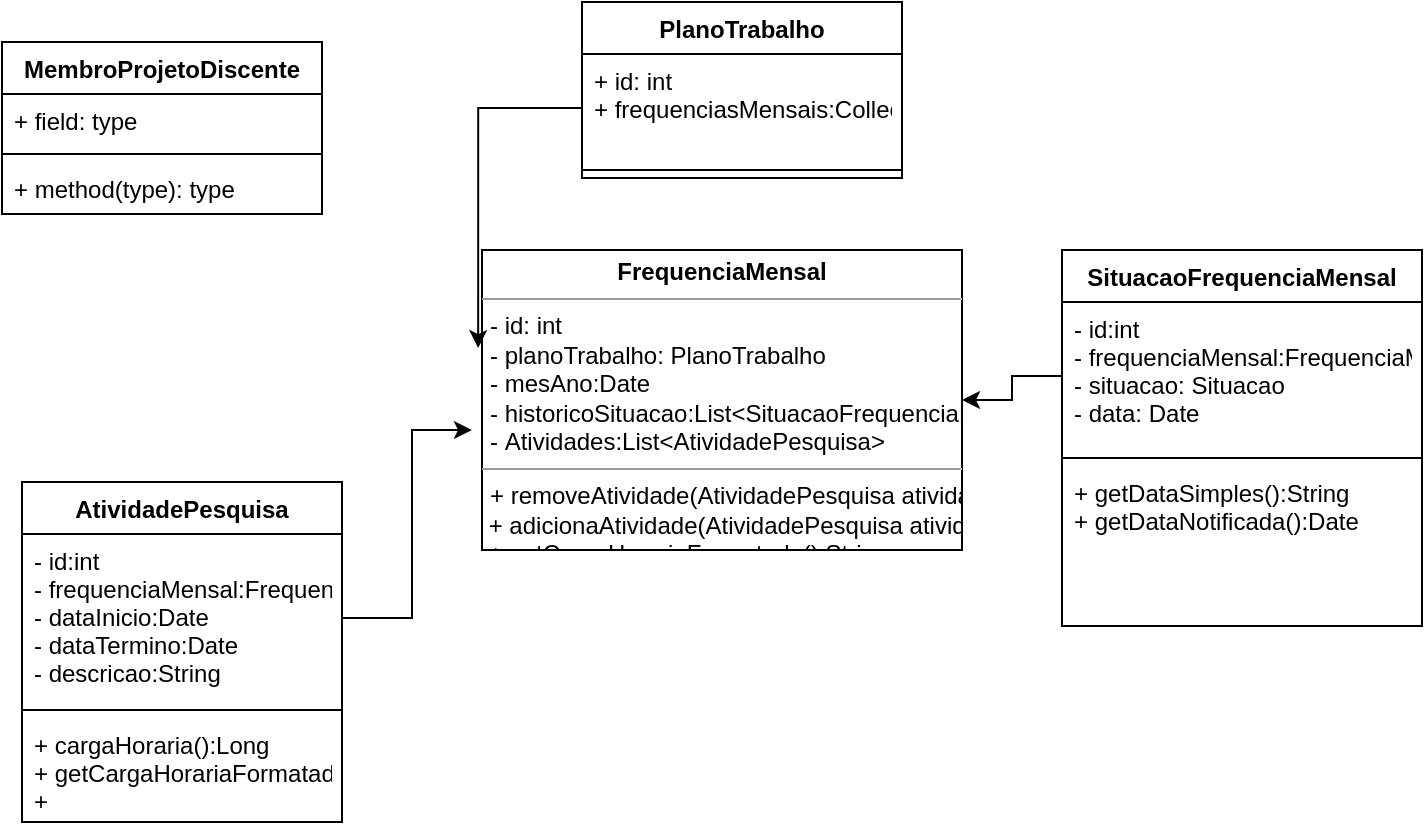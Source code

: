 <mxfile version="20.0.1" type="github">
  <diagram id="C5RBs43oDa-KdzZeNtuy" name="Page-1">
    <mxGraphModel dx="1935" dy="1696" grid="1" gridSize="10" guides="1" tooltips="1" connect="1" arrows="1" fold="1" page="1" pageScale="1" pageWidth="827" pageHeight="1169" math="0" shadow="0">
      <root>
        <mxCell id="WIyWlLk6GJQsqaUBKTNV-0" />
        <mxCell id="WIyWlLk6GJQsqaUBKTNV-1" parent="WIyWlLk6GJQsqaUBKTNV-0" />
        <mxCell id="UL5XW_X2hr35cnpbsUzt-4" value="&lt;p style=&quot;margin:0px;margin-top:4px;text-align:center;&quot;&gt;&lt;b&gt;FrequenciaMensal&lt;/b&gt;&lt;/p&gt;&lt;hr size=&quot;1&quot;&gt;&lt;p style=&quot;margin:0px;margin-left:4px;&quot;&gt;- id: int&lt;/p&gt;&lt;p style=&quot;margin:0px;margin-left:4px;&quot;&gt;- planoTrabalho: PlanoTrabalho&lt;/p&gt;&lt;p style=&quot;margin:0px;margin-left:4px;&quot;&gt;- mesAno:Date&lt;/p&gt;&lt;p style=&quot;margin:0px;margin-left:4px;&quot;&gt;- historicoSituacao:List&amp;lt;SituacaoFrequenciaMensal&amp;gt;&lt;/p&gt;&lt;p style=&quot;margin:0px;margin-left:4px;&quot;&gt;-&amp;nbsp;&lt;span style=&quot;background-color: initial;&quot;&gt;Atividades:List&amp;lt;AtividadePesquisa&amp;gt;&lt;/span&gt;&lt;/p&gt;&lt;hr size=&quot;1&quot;&gt;&lt;p style=&quot;margin:0px;margin-left:4px;&quot;&gt;&lt;span style=&quot;background-color: initial;&quot;&gt;+ removeAtividade(AtividadePesquisa atividade):void&lt;/span&gt;&lt;br&gt;&lt;/p&gt;&amp;nbsp;+ adicionaAtividade(AtividadePesquisa atividade):void&lt;br&gt;&amp;nbsp;+&amp;nbsp;getCargaHorariaFormatada():String&lt;br&gt;&amp;nbsp;+&amp;nbsp;cargaHorariaTotal():Long&lt;br&gt;&amp;nbsp;+&amp;nbsp;chExigidaEmMs():Long&lt;br&gt;&amp;nbsp;+&amp;nbsp;chExigidaEmHoras():int&lt;br&gt;&amp;nbsp;+&amp;nbsp;getCargaHorariaRestanteFormatada():String&lt;br&gt;&amp;nbsp;+ adicionaSituacao(Situacao situacao):void&lt;br&gt;&amp;nbsp;+&amp;nbsp;getSituacaoAtual():String&lt;br&gt;&lt;span style=&quot;background-color: initial;&quot;&gt;&amp;nbsp;+ getSituacao():Situacao&lt;br&gt;&amp;nbsp;+ situacaoFrequenciaMaisRecente(Situacao situacao):SituacaoFrequenciaMensal&lt;br&gt;&amp;nbsp;+&amp;nbsp;&amp;nbsp;getEnviada():&lt;/span&gt;SituacaoFrequenciaMensal&lt;br&gt;&lt;span style=&quot;background-color: initial;&quot;&gt;&amp;nbsp;+&amp;nbsp;&amp;nbsp;getRecusa():&lt;/span&gt;SituacaoFrequenciaMensal&lt;br&gt;&lt;span style=&quot;background-color: initial;&quot;&gt;&amp;nbsp;+&amp;nbsp;&amp;nbsp;getHomologada():&lt;/span&gt;SituacaoFrequenciaMensal&lt;br&gt;&lt;span style=&quot;background-color: initial;&quot;&gt;&amp;nbsp;+&amp;nbsp;&amp;nbsp;getPreenchendo():&lt;/span&gt;SituacaoFrequenciaMensal&lt;br&gt;&lt;span style=&quot;background-color: initial;&quot;&gt;&amp;nbsp;+&amp;nbsp;&amp;nbsp;getNotificada():&lt;/span&gt;SituacaoFrequenciaMensal&lt;br&gt;&lt;span style=&quot;background-color: initial;&quot;&gt;&amp;nbsp;+ getSituacaoFrequencia():SituacaoFrequenciaMensal&lt;br&gt;&amp;nbsp;+ getEnvioFrequencia():Boolean&lt;br&gt;&amp;nbsp;+ cargaHorariaEmHoras():long&lt;br&gt;&amp;nbsp;+ getDataFormatada():String&lt;br&gt;&amp;nbsp;+ getMesAnoFormatado():String&lt;br&gt;&amp;nbsp;+ setDataFormatada(String dataFormatada):void&lt;br&gt;&amp;nbsp;+ getPodeExcluir(): Boolean&lt;br&gt;&amp;nbsp;+ getPodeCriar(): Boolean&lt;br&gt;&amp;nbsp;+ podePersistirNotificacao():Boolean&lt;br&gt;&lt;br&gt;&amp;nbsp;&lt;/span&gt;&lt;br&gt;&lt;p style=&quot;margin:0px;margin-left:4px;&quot;&gt;&lt;br&gt;&lt;/p&gt;" style="verticalAlign=top;align=left;overflow=fill;fontSize=12;fontFamily=Helvetica;html=1;" parent="WIyWlLk6GJQsqaUBKTNV-1" vertex="1">
          <mxGeometry x="10" y="-276" width="240" height="150" as="geometry" />
        </mxCell>
        <mxCell id="UL5XW_X2hr35cnpbsUzt-7" value="PlanoTrabalho" style="swimlane;fontStyle=1;align=center;verticalAlign=top;childLayout=stackLayout;horizontal=1;startSize=26;horizontalStack=0;resizeParent=1;resizeParentMax=0;resizeLast=0;collapsible=1;marginBottom=0;" parent="WIyWlLk6GJQsqaUBKTNV-1" vertex="1">
          <mxGeometry x="60" y="-400" width="160" height="88" as="geometry" />
        </mxCell>
        <mxCell id="UL5XW_X2hr35cnpbsUzt-8" value="+ id: int&#xa;+ frequenciasMensais:Collection&lt;FrequenciaMensal&gt;" style="text;strokeColor=none;fillColor=none;align=left;verticalAlign=top;spacingLeft=4;spacingRight=4;overflow=hidden;rotatable=0;points=[[0,0.5],[1,0.5]];portConstraint=eastwest;" parent="UL5XW_X2hr35cnpbsUzt-7" vertex="1">
          <mxGeometry y="26" width="160" height="54" as="geometry" />
        </mxCell>
        <mxCell id="UL5XW_X2hr35cnpbsUzt-9" value="" style="line;strokeWidth=1;fillColor=none;align=left;verticalAlign=middle;spacingTop=-1;spacingLeft=3;spacingRight=3;rotatable=0;labelPosition=right;points=[];portConstraint=eastwest;" parent="UL5XW_X2hr35cnpbsUzt-7" vertex="1">
          <mxGeometry y="80" width="160" height="8" as="geometry" />
        </mxCell>
        <mxCell id="UL5XW_X2hr35cnpbsUzt-12" style="edgeStyle=orthogonalEdgeStyle;rounded=0;orthogonalLoop=1;jettySize=auto;html=1;entryX=-0.008;entryY=0.327;entryDx=0;entryDy=0;entryPerimeter=0;" parent="WIyWlLk6GJQsqaUBKTNV-1" source="UL5XW_X2hr35cnpbsUzt-8" target="UL5XW_X2hr35cnpbsUzt-4" edge="1">
          <mxGeometry relative="1" as="geometry" />
        </mxCell>
        <mxCell id="UL5XW_X2hr35cnpbsUzt-20" value="SituacaoFrequenciaMensal" style="swimlane;fontStyle=1;align=center;verticalAlign=top;childLayout=stackLayout;horizontal=1;startSize=26;horizontalStack=0;resizeParent=1;resizeParentMax=0;resizeLast=0;collapsible=1;marginBottom=0;" parent="WIyWlLk6GJQsqaUBKTNV-1" vertex="1">
          <mxGeometry x="300" y="-276" width="180" height="188" as="geometry" />
        </mxCell>
        <mxCell id="UL5XW_X2hr35cnpbsUzt-21" value="- id:int&#xa;- frequenciaMensal:FrequenciaMensal&#xa;- situacao: Situacao&#xa;- data: Date" style="text;strokeColor=none;fillColor=none;align=left;verticalAlign=top;spacingLeft=4;spacingRight=4;overflow=hidden;rotatable=0;points=[[0,0.5],[1,0.5]];portConstraint=eastwest;" parent="UL5XW_X2hr35cnpbsUzt-20" vertex="1">
          <mxGeometry y="26" width="180" height="74" as="geometry" />
        </mxCell>
        <mxCell id="UL5XW_X2hr35cnpbsUzt-22" value="" style="line;strokeWidth=1;fillColor=none;align=left;verticalAlign=middle;spacingTop=-1;spacingLeft=3;spacingRight=3;rotatable=0;labelPosition=right;points=[];portConstraint=eastwest;" parent="UL5XW_X2hr35cnpbsUzt-20" vertex="1">
          <mxGeometry y="100" width="180" height="8" as="geometry" />
        </mxCell>
        <mxCell id="UL5XW_X2hr35cnpbsUzt-23" value="+ getDataSimples():String&#xa;+ getDataNotificada():Date&#xa;" style="text;strokeColor=none;fillColor=none;align=left;verticalAlign=top;spacingLeft=4;spacingRight=4;overflow=hidden;rotatable=0;points=[[0,0.5],[1,0.5]];portConstraint=eastwest;" parent="UL5XW_X2hr35cnpbsUzt-20" vertex="1">
          <mxGeometry y="108" width="180" height="80" as="geometry" />
        </mxCell>
        <mxCell id="UL5XW_X2hr35cnpbsUzt-24" style="edgeStyle=orthogonalEdgeStyle;rounded=0;orthogonalLoop=1;jettySize=auto;html=1;exitX=0;exitY=0.5;exitDx=0;exitDy=0;entryX=1;entryY=0.5;entryDx=0;entryDy=0;" parent="WIyWlLk6GJQsqaUBKTNV-1" source="UL5XW_X2hr35cnpbsUzt-21" target="UL5XW_X2hr35cnpbsUzt-4" edge="1">
          <mxGeometry relative="1" as="geometry" />
        </mxCell>
        <mxCell id="UL5XW_X2hr35cnpbsUzt-25" value="AtividadePesquisa" style="swimlane;fontStyle=1;align=center;verticalAlign=top;childLayout=stackLayout;horizontal=1;startSize=26;horizontalStack=0;resizeParent=1;resizeParentMax=0;resizeLast=0;collapsible=1;marginBottom=0;" parent="WIyWlLk6GJQsqaUBKTNV-1" vertex="1">
          <mxGeometry x="-220" y="-160" width="160" height="170" as="geometry" />
        </mxCell>
        <mxCell id="UL5XW_X2hr35cnpbsUzt-26" value="- id:int&#xa;- frequenciaMensal:FrequenciaMensal&#xa;- dataInicio:Date&#xa;- dataTermino:Date&#xa;- descricao:String" style="text;strokeColor=none;fillColor=none;align=left;verticalAlign=top;spacingLeft=4;spacingRight=4;overflow=hidden;rotatable=0;points=[[0,0.5],[1,0.5]];portConstraint=eastwest;" parent="UL5XW_X2hr35cnpbsUzt-25" vertex="1">
          <mxGeometry y="26" width="160" height="84" as="geometry" />
        </mxCell>
        <mxCell id="UL5XW_X2hr35cnpbsUzt-27" value="" style="line;strokeWidth=1;fillColor=none;align=left;verticalAlign=middle;spacingTop=-1;spacingLeft=3;spacingRight=3;rotatable=0;labelPosition=right;points=[];portConstraint=eastwest;" parent="UL5XW_X2hr35cnpbsUzt-25" vertex="1">
          <mxGeometry y="110" width="160" height="8" as="geometry" />
        </mxCell>
        <mxCell id="UL5XW_X2hr35cnpbsUzt-28" value="+ cargaHoraria():Long&#xa;+ getCargaHorariaFormatada():String&#xa;+ " style="text;strokeColor=none;fillColor=none;align=left;verticalAlign=top;spacingLeft=4;spacingRight=4;overflow=hidden;rotatable=0;points=[[0,0.5],[1,0.5]];portConstraint=eastwest;" parent="UL5XW_X2hr35cnpbsUzt-25" vertex="1">
          <mxGeometry y="118" width="160" height="52" as="geometry" />
        </mxCell>
        <mxCell id="Nl6ChfUlr1yjLetSRzaM-1" style="edgeStyle=orthogonalEdgeStyle;rounded=0;orthogonalLoop=1;jettySize=auto;html=1;entryX=-0.021;entryY=0.6;entryDx=0;entryDy=0;entryPerimeter=0;" edge="1" parent="WIyWlLk6GJQsqaUBKTNV-1" source="UL5XW_X2hr35cnpbsUzt-26" target="UL5XW_X2hr35cnpbsUzt-4">
          <mxGeometry relative="1" as="geometry" />
        </mxCell>
        <mxCell id="Nl6ChfUlr1yjLetSRzaM-2" value="MembroProjetoDiscente" style="swimlane;fontStyle=1;align=center;verticalAlign=top;childLayout=stackLayout;horizontal=1;startSize=26;horizontalStack=0;resizeParent=1;resizeParentMax=0;resizeLast=0;collapsible=1;marginBottom=0;" vertex="1" parent="WIyWlLk6GJQsqaUBKTNV-1">
          <mxGeometry x="-230" y="-380" width="160" height="86" as="geometry" />
        </mxCell>
        <mxCell id="Nl6ChfUlr1yjLetSRzaM-3" value="+ field: type" style="text;strokeColor=none;fillColor=none;align=left;verticalAlign=top;spacingLeft=4;spacingRight=4;overflow=hidden;rotatable=0;points=[[0,0.5],[1,0.5]];portConstraint=eastwest;" vertex="1" parent="Nl6ChfUlr1yjLetSRzaM-2">
          <mxGeometry y="26" width="160" height="26" as="geometry" />
        </mxCell>
        <mxCell id="Nl6ChfUlr1yjLetSRzaM-4" value="" style="line;strokeWidth=1;fillColor=none;align=left;verticalAlign=middle;spacingTop=-1;spacingLeft=3;spacingRight=3;rotatable=0;labelPosition=right;points=[];portConstraint=eastwest;" vertex="1" parent="Nl6ChfUlr1yjLetSRzaM-2">
          <mxGeometry y="52" width="160" height="8" as="geometry" />
        </mxCell>
        <mxCell id="Nl6ChfUlr1yjLetSRzaM-5" value="+ method(type): type" style="text;strokeColor=none;fillColor=none;align=left;verticalAlign=top;spacingLeft=4;spacingRight=4;overflow=hidden;rotatable=0;points=[[0,0.5],[1,0.5]];portConstraint=eastwest;" vertex="1" parent="Nl6ChfUlr1yjLetSRzaM-2">
          <mxGeometry y="60" width="160" height="26" as="geometry" />
        </mxCell>
      </root>
    </mxGraphModel>
  </diagram>
</mxfile>
